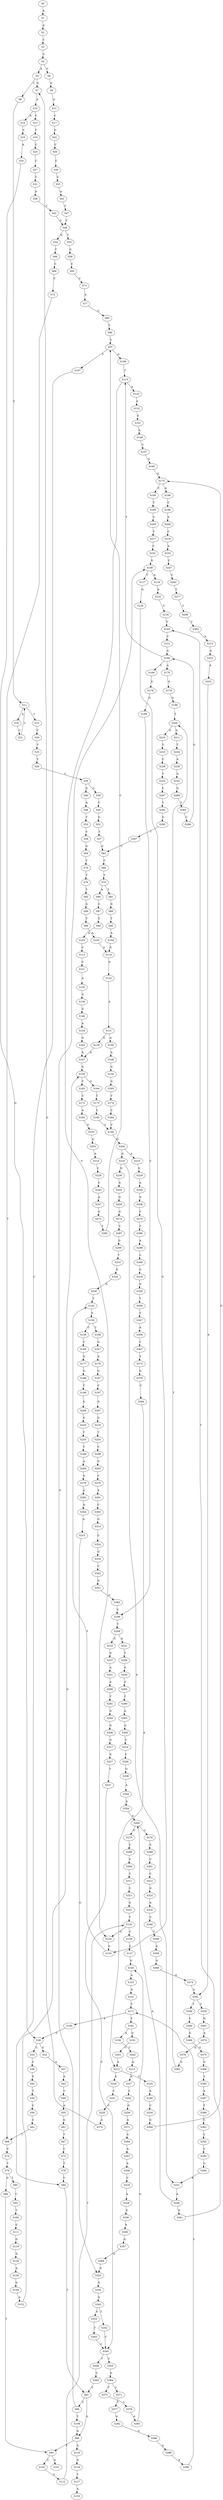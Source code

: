 strict digraph  {
	S0 -> S1 [ label = A ];
	S1 -> S2 [ label = A ];
	S2 -> S3 [ label = C ];
	S3 -> S4 [ label = C ];
	S4 -> S5 [ label = A ];
	S4 -> S6 [ label = G ];
	S5 -> S7 [ label = G ];
	S5 -> S8 [ label = C ];
	S6 -> S9 [ label = G ];
	S7 -> S10 [ label = A ];
	S8 -> S11 [ label = C ];
	S9 -> S12 [ label = A ];
	S10 -> S13 [ label = C ];
	S10 -> S14 [ label = A ];
	S11 -> S15 [ label = C ];
	S11 -> S16 [ label = A ];
	S12 -> S17 [ label = C ];
	S13 -> S18 [ label = T ];
	S14 -> S19 [ label = C ];
	S15 -> S20 [ label = C ];
	S16 -> S21 [ label = C ];
	S17 -> S22 [ label = G ];
	S18 -> S23 [ label = C ];
	S19 -> S24 [ label = A ];
	S20 -> S25 [ label = T ];
	S21 -> S11 [ label = C ];
	S22 -> S26 [ label = C ];
	S23 -> S27 [ label = C ];
	S24 -> S28 [ label = G ];
	S25 -> S29 [ label = T ];
	S26 -> S30 [ label = C ];
	S27 -> S31 [ label = C ];
	S28 -> S32 [ label = G ];
	S28 -> S33 [ label = C ];
	S29 -> S34 [ label = C ];
	S30 -> S35 [ label = C ];
	S31 -> S36 [ label = A ];
	S32 -> S37 [ label = A ];
	S33 -> S38 [ label = C ];
	S34 -> S39 [ label = C ];
	S34 -> S40 [ label = G ];
	S35 -> S41 [ label = A ];
	S36 -> S42 [ label = T ];
	S37 -> S43 [ label = A ];
	S38 -> S44 [ label = G ];
	S39 -> S45 [ label = T ];
	S40 -> S46 [ label = A ];
	S41 -> S47 [ label = T ];
	S42 -> S48 [ label = C ];
	S43 -> S49 [ label = T ];
	S44 -> S50 [ label = T ];
	S45 -> S51 [ label = G ];
	S46 -> S52 [ label = T ];
	S47 -> S48 [ label = C ];
	S48 -> S53 [ label = T ];
	S48 -> S54 [ label = G ];
	S49 -> S55 [ label = A ];
	S50 -> S56 [ label = C ];
	S51 -> S57 [ label = T ];
	S52 -> S58 [ label = C ];
	S53 -> S59 [ label = G ];
	S54 -> S60 [ label = T ];
	S55 -> S61 [ label = G ];
	S56 -> S62 [ label = C ];
	S57 -> S63 [ label = C ];
	S58 -> S64 [ label = G ];
	S59 -> S65 [ label = C ];
	S60 -> S66 [ label = C ];
	S61 -> S67 [ label = T ];
	S62 -> S68 [ label = T ];
	S63 -> S69 [ label = C ];
	S64 -> S70 [ label = T ];
	S65 -> S71 [ label = C ];
	S66 -> S72 [ label = C ];
	S67 -> S73 [ label = C ];
	S68 -> S74 [ label = C ];
	S69 -> S75 [ label = T ];
	S70 -> S76 [ label = T ];
	S71 -> S77 [ label = A ];
	S72 -> S68 [ label = T ];
	S73 -> S78 [ label = T ];
	S74 -> S79 [ label = T ];
	S75 -> S80 [ label = A ];
	S75 -> S81 [ label = T ];
	S76 -> S82 [ label = T ];
	S77 -> S83 [ label = G ];
	S78 -> S84 [ label = C ];
	S79 -> S85 [ label = T ];
	S79 -> S86 [ label = G ];
	S80 -> S87 [ label = C ];
	S81 -> S88 [ label = G ];
	S82 -> S89 [ label = G ];
	S83 -> S90 [ label = T ];
	S84 -> S91 [ label = T ];
	S85 -> S92 [ label = C ];
	S86 -> S93 [ label = T ];
	S87 -> S94 [ label = T ];
	S88 -> S95 [ label = T ];
	S89 -> S96 [ label = T ];
	S90 -> S97 [ label = C ];
	S91 -> S98 [ label = C ];
	S91 -> S99 [ label = G ];
	S92 -> S100 [ label = T ];
	S93 -> S101 [ label = A ];
	S93 -> S102 [ label = C ];
	S94 -> S103 [ label = A ];
	S95 -> S104 [ label = A ];
	S96 -> S105 [ label = A ];
	S97 -> S106 [ label = G ];
	S97 -> S107 [ label = T ];
	S98 -> S108 [ label = T ];
	S98 -> S109 [ label = G ];
	S99 -> S110 [ label = A ];
	S99 -> S93 [ label = T ];
	S100 -> S111 [ label = C ];
	S102 -> S112 [ label = G ];
	S103 -> S113 [ label = C ];
	S104 -> S114 [ label = G ];
	S105 -> S114 [ label = G ];
	S106 -> S115 [ label = T ];
	S107 -> S84 [ label = C ];
	S108 -> S99 [ label = G ];
	S109 -> S116 [ label = A ];
	S109 -> S117 [ label = T ];
	S110 -> S118 [ label = G ];
	S111 -> S119 [ label = G ];
	S112 -> S120 [ label = T ];
	S113 -> S121 [ label = C ];
	S114 -> S122 [ label = G ];
	S115 -> S123 [ label = A ];
	S115 -> S124 [ label = G ];
	S116 -> S125 [ label = A ];
	S117 -> S126 [ label = G ];
	S118 -> S127 [ label = T ];
	S119 -> S128 [ label = G ];
	S120 -> S129 [ label = C ];
	S120 -> S124 [ label = G ];
	S121 -> S130 [ label = A ];
	S122 -> S131 [ label = A ];
	S123 -> S132 [ label = A ];
	S124 -> S133 [ label = G ];
	S125 -> S134 [ label = G ];
	S126 -> S133 [ label = G ];
	S127 -> S135 [ label = A ];
	S128 -> S136 [ label = A ];
	S129 -> S137 [ label = G ];
	S130 -> S138 [ label = G ];
	S131 -> S139 [ label = G ];
	S131 -> S140 [ label = A ];
	S132 -> S141 [ label = G ];
	S133 -> S142 [ label = T ];
	S134 -> S143 [ label = T ];
	S136 -> S144 [ label = G ];
	S137 -> S145 [ label = G ];
	S138 -> S146 [ label = G ];
	S139 -> S147 [ label = A ];
	S140 -> S148 [ label = A ];
	S141 -> S149 [ label = A ];
	S142 -> S150 [ label = A ];
	S143 -> S151 [ label = C ];
	S144 -> S152 [ label = A ];
	S145 -> S153 [ label = A ];
	S146 -> S154 [ label = A ];
	S147 -> S155 [ label = G ];
	S148 -> S156 [ label = G ];
	S149 -> S157 [ label = C ];
	S150 -> S158 [ label = T ];
	S150 -> S159 [ label = C ];
	S151 -> S160 [ label = G ];
	S152 -> S155 [ label = G ];
	S153 -> S161 [ label = A ];
	S154 -> S162 [ label = G ];
	S155 -> S163 [ label = T ];
	S155 -> S164 [ label = G ];
	S156 -> S165 [ label = G ];
	S157 -> S166 [ label = G ];
	S158 -> S167 [ label = G ];
	S159 -> S168 [ label = C ];
	S160 -> S169 [ label = C ];
	S160 -> S115 [ label = T ];
	S160 -> S170 [ label = A ];
	S161 -> S171 [ label = C ];
	S162 -> S147 [ label = A ];
	S163 -> S172 [ label = C ];
	S164 -> S173 [ label = T ];
	S165 -> S174 [ label = T ];
	S166 -> S175 [ label = G ];
	S167 -> S176 [ label = A ];
	S168 -> S177 [ label = G ];
	S169 -> S178 [ label = G ];
	S170 -> S179 [ label = G ];
	S171 -> S180 [ label = A ];
	S171 -> S181 [ label = T ];
	S172 -> S182 [ label = A ];
	S173 -> S183 [ label = C ];
	S174 -> S184 [ label = C ];
	S175 -> S185 [ label = C ];
	S175 -> S186 [ label = A ];
	S176 -> S187 [ label = G ];
	S177 -> S188 [ label = G ];
	S178 -> S189 [ label = G ];
	S179 -> S190 [ label = G ];
	S180 -> S28 [ label = G ];
	S181 -> S191 [ label = G ];
	S181 -> S192 [ label = A ];
	S182 -> S193 [ label = G ];
	S183 -> S194 [ label = C ];
	S184 -> S194 [ label = C ];
	S185 -> S195 [ label = T ];
	S186 -> S196 [ label = C ];
	S187 -> S197 [ label = C ];
	S188 -> S198 [ label = T ];
	S189 -> S199 [ label = C ];
	S190 -> S200 [ label = T ];
	S191 -> S201 [ label = C ];
	S192 -> S202 [ label = C ];
	S193 -> S203 [ label = G ];
	S194 -> S204 [ label = C ];
	S195 -> S205 [ label = C ];
	S196 -> S206 [ label = A ];
	S197 -> S207 [ label = G ];
	S198 -> S208 [ label = G ];
	S199 -> S209 [ label = T ];
	S200 -> S210 [ label = G ];
	S200 -> S211 [ label = A ];
	S201 -> S212 [ label = A ];
	S202 -> S213 [ label = A ];
	S203 -> S214 [ label = A ];
	S204 -> S215 [ label = A ];
	S204 -> S216 [ label = G ];
	S205 -> S217 [ label = T ];
	S206 -> S218 [ label = C ];
	S207 -> S219 [ label = G ];
	S208 -> S220 [ label = G ];
	S209 -> S221 [ label = A ];
	S209 -> S222 [ label = G ];
	S210 -> S223 [ label = T ];
	S211 -> S224 [ label = T ];
	S212 -> S225 [ label = G ];
	S212 -> S226 [ label = A ];
	S213 -> S227 [ label = A ];
	S214 -> S228 [ label = C ];
	S215 -> S229 [ label = G ];
	S216 -> S230 [ label = G ];
	S216 -> S231 [ label = A ];
	S217 -> S232 [ label = C ];
	S218 -> S233 [ label = A ];
	S219 -> S234 [ label = T ];
	S220 -> S235 [ label = T ];
	S221 -> S236 [ label = T ];
	S222 -> S237 [ label = G ];
	S223 -> S238 [ label = C ];
	S224 -> S239 [ label = A ];
	S225 -> S240 [ label = A ];
	S226 -> S241 [ label = C ];
	S227 -> S242 [ label = C ];
	S228 -> S243 [ label = C ];
	S229 -> S244 [ label = A ];
	S230 -> S245 [ label = A ];
	S231 -> S246 [ label = A ];
	S232 -> S109 [ label = G ];
	S233 -> S247 [ label = C ];
	S234 -> S248 [ label = C ];
	S235 -> S249 [ label = T ];
	S236 -> S250 [ label = A ];
	S237 -> S251 [ label = A ];
	S238 -> S252 [ label = C ];
	S239 -> S253 [ label = A ];
	S240 -> S254 [ label = C ];
	S241 -> S255 [ label = C ];
	S242 -> S256 [ label = G ];
	S243 -> S257 [ label = A ];
	S244 -> S258 [ label = G ];
	S245 -> S259 [ label = G ];
	S246 -> S260 [ label = A ];
	S246 -> S261 [ label = G ];
	S247 -> S262 [ label = C ];
	S248 -> S263 [ label = G ];
	S249 -> S264 [ label = A ];
	S250 -> S265 [ label = G ];
	S251 -> S266 [ label = A ];
	S252 -> S267 [ label = C ];
	S253 -> S268 [ label = G ];
	S254 -> S269 [ label = G ];
	S255 -> S270 [ label = A ];
	S256 -> S271 [ label = A ];
	S257 -> S272 [ label = G ];
	S258 -> S273 [ label = C ];
	S259 -> S274 [ label = G ];
	S260 -> S275 [ label = G ];
	S260 -> S276 [ label = C ];
	S261 -> S143 [ label = T ];
	S262 -> S277 [ label = T ];
	S263 -> S278 [ label = C ];
	S264 -> S279 [ label = G ];
	S265 -> S280 [ label = T ];
	S266 -> S281 [ label = T ];
	S267 -> S282 [ label = T ];
	S268 -> S283 [ label = T ];
	S269 -> S175 [ label = G ];
	S270 -> S7 [ label = G ];
	S271 -> S284 [ label = A ];
	S272 -> S285 [ label = T ];
	S273 -> S286 [ label = C ];
	S274 -> S287 [ label = C ];
	S275 -> S288 [ label = T ];
	S276 -> S289 [ label = C ];
	S277 -> S290 [ label = C ];
	S278 -> S291 [ label = A ];
	S279 -> S292 [ label = A ];
	S280 -> S293 [ label = A ];
	S281 -> S294 [ label = G ];
	S282 -> S295 [ label = G ];
	S283 -> S296 [ label = C ];
	S284 -> S297 [ label = A ];
	S285 -> S97 [ label = C ];
	S286 -> S298 [ label = A ];
	S287 -> S299 [ label = G ];
	S288 -> S300 [ label = G ];
	S289 -> S301 [ label = C ];
	S290 -> S302 [ label = T ];
	S291 -> S303 [ label = C ];
	S292 -> S304 [ label = A ];
	S293 -> S305 [ label = G ];
	S294 -> S306 [ label = G ];
	S295 -> S307 [ label = T ];
	S296 -> S160 [ label = G ];
	S297 -> S308 [ label = A ];
	S298 -> S309 [ label = C ];
	S299 -> S310 [ label = T ];
	S300 -> S311 [ label = T ];
	S301 -> S312 [ label = C ];
	S302 -> S313 [ label = A ];
	S303 -> S314 [ label = G ];
	S304 -> S315 [ label = G ];
	S305 -> S316 [ label = C ];
	S306 -> S317 [ label = G ];
	S307 -> S63 [ label = C ];
	S308 -> S318 [ label = C ];
	S309 -> S319 [ label = G ];
	S310 -> S320 [ label = G ];
	S311 -> S321 [ label = C ];
	S312 -> S322 [ label = G ];
	S313 -> S323 [ label = G ];
	S314 -> S324 [ label = C ];
	S315 -> S325 [ label = G ];
	S316 -> S326 [ label = C ];
	S317 -> S327 [ label = G ];
	S318 -> S328 [ label = A ];
	S319 -> S329 [ label = G ];
	S320 -> S330 [ label = G ];
	S321 -> S331 [ label = G ];
	S322 -> S332 [ label = A ];
	S323 -> S333 [ label = A ];
	S324 -> S334 [ label = G ];
	S325 -> S335 [ label = G ];
	S326 -> S336 [ label = G ];
	S327 -> S337 [ label = T ];
	S328 -> S338 [ label = G ];
	S329 -> S339 [ label = T ];
	S330 -> S142 [ label = T ];
	S331 -> S120 [ label = T ];
	S332 -> S340 [ label = C ];
	S333 -> S341 [ label = A ];
	S334 -> S342 [ label = C ];
	S335 -> S343 [ label = G ];
	S336 -> S344 [ label = A ];
	S337 -> S345 [ label = C ];
	S338 -> S346 [ label = A ];
	S339 -> S347 [ label = T ];
	S340 -> S348 [ label = T ];
	S341 -> S349 [ label = T ];
	S341 -> S350 [ label = C ];
	S342 -> S351 [ label = G ];
	S343 -> S352 [ label = T ];
	S343 -> S353 [ label = G ];
	S344 -> S354 [ label = A ];
	S345 -> S355 [ label = C ];
	S345 -> S356 [ label = T ];
	S346 -> S357 [ label = A ];
	S347 -> S358 [ label = A ];
	S348 -> S359 [ label = A ];
	S349 -> S360 [ label = C ];
	S350 -> S361 [ label = G ];
	S351 -> S362 [ label = G ];
	S352 -> S345 [ label = C ];
	S353 -> S363 [ label = T ];
	S354 -> S260 [ label = A ];
	S355 -> S364 [ label = G ];
	S356 -> S365 [ label = C ];
	S357 -> S366 [ label = G ];
	S358 -> S367 [ label = C ];
	S359 -> S368 [ label = G ];
	S360 -> S369 [ label = G ];
	S361 -> S370 [ label = A ];
	S362 -> S199 [ label = C ];
	S363 -> S345 [ label = C ];
	S364 -> S371 [ label = C ];
	S364 -> S372 [ label = T ];
	S365 -> S91 [ label = T ];
	S366 -> S325 [ label = G ];
	S367 -> S373 [ label = T ];
	S368 -> S374 [ label = A ];
	S369 -> S375 [ label = G ];
	S370 -> S376 [ label = G ];
	S371 -> S377 [ label = C ];
	S372 -> S378 [ label = C ];
	S373 -> S379 [ label = G ];
	S374 -> S341 [ label = A ];
	S375 -> S380 [ label = G ];
	S376 -> S381 [ label = G ];
	S377 -> S382 [ label = G ];
	S378 -> S383 [ label = G ];
	S379 -> S384 [ label = C ];
	S380 -> S385 [ label = T ];
	S381 -> S200 [ label = T ];
	S382 -> S386 [ label = G ];
	S383 -> S145 [ label = G ];
	S384 -> S212 [ label = A ];
	S385 -> S387 [ label = A ];
	S386 -> S388 [ label = A ];
	S387 -> S389 [ label = T ];
	S388 -> S390 [ label = A ];
	S389 -> S391 [ label = C ];
	S390 -> S171 [ label = C ];
	S391 -> S392 [ label = C ];
	S392 -> S393 [ label = C ];
	S393 -> S394 [ label = G ];
	S394 -> S231 [ label = A ];
}
